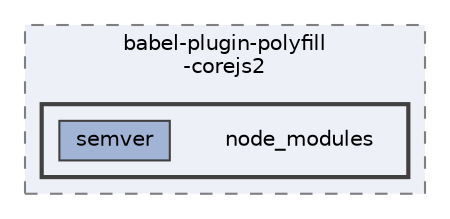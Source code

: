 digraph "C:/Users/arisc/OneDrive/Documents/GitHub/FINAL/EcoEats-Project/node_modules/babel-plugin-polyfill-corejs2/node_modules"
{
 // LATEX_PDF_SIZE
  bgcolor="transparent";
  edge [fontname=Helvetica,fontsize=10,labelfontname=Helvetica,labelfontsize=10];
  node [fontname=Helvetica,fontsize=10,shape=box,height=0.2,width=0.4];
  compound=true
  subgraph clusterdir_17648c1da3a61be6e13e0b47ea9ab3fa {
    graph [ bgcolor="#edf0f7", pencolor="grey50", label="babel-plugin-polyfill\l-corejs2", fontname=Helvetica,fontsize=10 style="filled,dashed", URL="dir_17648c1da3a61be6e13e0b47ea9ab3fa.html",tooltip=""]
  subgraph clusterdir_86bda4b99e3223eb469bfc3da54f0ea4 {
    graph [ bgcolor="#edf0f7", pencolor="grey25", label="", fontname=Helvetica,fontsize=10 style="filled,bold", URL="dir_86bda4b99e3223eb469bfc3da54f0ea4.html",tooltip=""]
    dir_86bda4b99e3223eb469bfc3da54f0ea4 [shape=plaintext, label="node_modules"];
  dir_3973b0287fb831355f3373d27b350d40 [label="semver", fillcolor="#a2b4d6", color="grey25", style="filled", URL="dir_3973b0287fb831355f3373d27b350d40.html",tooltip=""];
  }
  }
}
